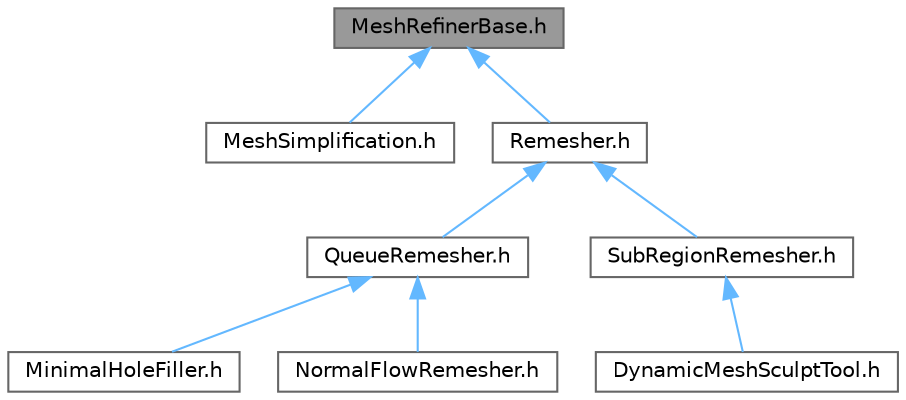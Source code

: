 digraph "MeshRefinerBase.h"
{
 // INTERACTIVE_SVG=YES
 // LATEX_PDF_SIZE
  bgcolor="transparent";
  edge [fontname=Helvetica,fontsize=10,labelfontname=Helvetica,labelfontsize=10];
  node [fontname=Helvetica,fontsize=10,shape=box,height=0.2,width=0.4];
  Node1 [id="Node000001",label="MeshRefinerBase.h",height=0.2,width=0.4,color="gray40", fillcolor="grey60", style="filled", fontcolor="black",tooltip=" "];
  Node1 -> Node2 [id="edge1_Node000001_Node000002",dir="back",color="steelblue1",style="solid",tooltip=" "];
  Node2 [id="Node000002",label="MeshSimplification.h",height=0.2,width=0.4,color="grey40", fillcolor="white", style="filled",URL="$d7/de9/MeshSimplification_8h.html",tooltip=" "];
  Node1 -> Node3 [id="edge2_Node000001_Node000003",dir="back",color="steelblue1",style="solid",tooltip=" "];
  Node3 [id="Node000003",label="Remesher.h",height=0.2,width=0.4,color="grey40", fillcolor="white", style="filled",URL="$da/d9d/Remesher_8h.html",tooltip=" "];
  Node3 -> Node4 [id="edge3_Node000003_Node000004",dir="back",color="steelblue1",style="solid",tooltip=" "];
  Node4 [id="Node000004",label="QueueRemesher.h",height=0.2,width=0.4,color="grey40", fillcolor="white", style="filled",URL="$d6/d19/QueueRemesher_8h.html",tooltip=" "];
  Node4 -> Node5 [id="edge4_Node000004_Node000005",dir="back",color="steelblue1",style="solid",tooltip=" "];
  Node5 [id="Node000005",label="MinimalHoleFiller.h",height=0.2,width=0.4,color="grey40", fillcolor="white", style="filled",URL="$dc/d8e/MinimalHoleFiller_8h.html",tooltip=" "];
  Node4 -> Node6 [id="edge5_Node000004_Node000006",dir="back",color="steelblue1",style="solid",tooltip=" "];
  Node6 [id="Node000006",label="NormalFlowRemesher.h",height=0.2,width=0.4,color="grey40", fillcolor="white", style="filled",URL="$df/d53/NormalFlowRemesher_8h.html",tooltip=" "];
  Node3 -> Node7 [id="edge6_Node000003_Node000007",dir="back",color="steelblue1",style="solid",tooltip=" "];
  Node7 [id="Node000007",label="SubRegionRemesher.h",height=0.2,width=0.4,color="grey40", fillcolor="white", style="filled",URL="$d9/d7c/SubRegionRemesher_8h.html",tooltip=" "];
  Node7 -> Node8 [id="edge7_Node000007_Node000008",dir="back",color="steelblue1",style="solid",tooltip=" "];
  Node8 [id="Node000008",label="DynamicMeshSculptTool.h",height=0.2,width=0.4,color="grey40", fillcolor="white", style="filled",URL="$d6/d16/DynamicMeshSculptTool_8h.html",tooltip=" "];
}
